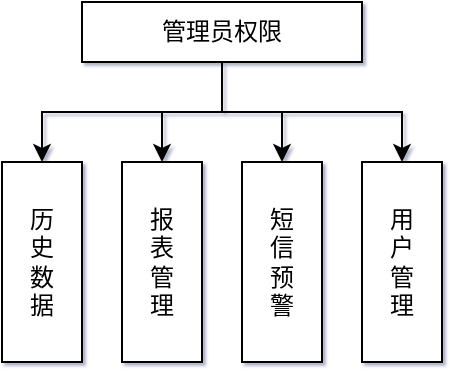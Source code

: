 <mxfile version="14.5.3" type="github">
  <diagram id="prtHgNgQTEPvFCAcTncT" name="Page-1">
    <mxGraphModel dx="677" dy="363" grid="1" gridSize="10" guides="1" tooltips="1" connect="1" arrows="1" fold="1" page="1" pageScale="1" pageWidth="827" pageHeight="1169" math="0" shadow="1">
      <root>
        <mxCell id="0" />
        <mxCell id="1" parent="0" />
        <mxCell id="oGk4RINsHPPc69_opW_2-7" style="edgeStyle=orthogonalEdgeStyle;rounded=0;orthogonalLoop=1;jettySize=auto;html=1;entryX=0;entryY=0.5;entryDx=0;entryDy=0;" edge="1" parent="1" source="oGk4RINsHPPc69_opW_2-2" target="oGk4RINsHPPc69_opW_2-3">
          <mxGeometry relative="1" as="geometry" />
        </mxCell>
        <mxCell id="oGk4RINsHPPc69_opW_2-8" style="edgeStyle=orthogonalEdgeStyle;rounded=0;orthogonalLoop=1;jettySize=auto;html=1;exitX=0.5;exitY=1;exitDx=0;exitDy=0;entryX=0;entryY=0.5;entryDx=0;entryDy=0;" edge="1" parent="1" source="oGk4RINsHPPc69_opW_2-2" target="oGk4RINsHPPc69_opW_2-4">
          <mxGeometry relative="1" as="geometry" />
        </mxCell>
        <mxCell id="oGk4RINsHPPc69_opW_2-9" style="edgeStyle=orthogonalEdgeStyle;rounded=0;orthogonalLoop=1;jettySize=auto;html=1;exitX=0.5;exitY=1;exitDx=0;exitDy=0;entryX=0;entryY=0.5;entryDx=0;entryDy=0;" edge="1" parent="1" source="oGk4RINsHPPc69_opW_2-2" target="oGk4RINsHPPc69_opW_2-6">
          <mxGeometry relative="1" as="geometry" />
        </mxCell>
        <mxCell id="oGk4RINsHPPc69_opW_2-10" style="edgeStyle=orthogonalEdgeStyle;rounded=0;orthogonalLoop=1;jettySize=auto;html=1;exitX=0.5;exitY=1;exitDx=0;exitDy=0;entryX=0;entryY=0.5;entryDx=0;entryDy=0;" edge="1" parent="1" source="oGk4RINsHPPc69_opW_2-2" target="oGk4RINsHPPc69_opW_2-5">
          <mxGeometry relative="1" as="geometry" />
        </mxCell>
        <mxCell id="oGk4RINsHPPc69_opW_2-2" value="管理员权限" style="rounded=0;whiteSpace=wrap;html=1;" vertex="1" parent="1">
          <mxGeometry x="320" y="230" width="140" height="30" as="geometry" />
        </mxCell>
        <mxCell id="oGk4RINsHPPc69_opW_2-3" value="历&lt;br&gt;史&lt;br&gt;数&lt;br&gt;据" style="rounded=0;whiteSpace=wrap;html=1;direction=south;" vertex="1" parent="1">
          <mxGeometry x="280" y="310" width="40" height="100" as="geometry" />
        </mxCell>
        <mxCell id="oGk4RINsHPPc69_opW_2-4" value="报&lt;br&gt;表&lt;br&gt;管&lt;br&gt;理" style="rounded=0;whiteSpace=wrap;html=1;direction=south;" vertex="1" parent="1">
          <mxGeometry x="340" y="310" width="40" height="100" as="geometry" />
        </mxCell>
        <mxCell id="oGk4RINsHPPc69_opW_2-5" value="用&lt;br&gt;户&lt;br&gt;管&lt;br&gt;理" style="rounded=0;whiteSpace=wrap;html=1;direction=south;" vertex="1" parent="1">
          <mxGeometry x="460" y="310" width="40" height="100" as="geometry" />
        </mxCell>
        <mxCell id="oGk4RINsHPPc69_opW_2-6" value="短&lt;br&gt;信&lt;br&gt;预&lt;br&gt;警" style="rounded=0;whiteSpace=wrap;html=1;direction=south;" vertex="1" parent="1">
          <mxGeometry x="400" y="310" width="40" height="100" as="geometry" />
        </mxCell>
      </root>
    </mxGraphModel>
  </diagram>
</mxfile>
